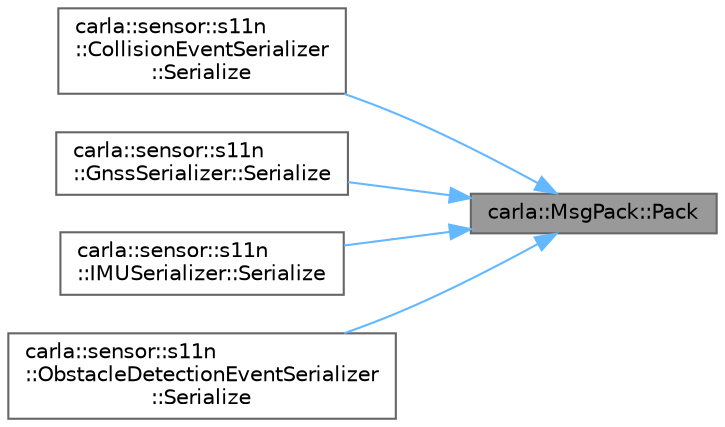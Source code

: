 digraph "carla::MsgPack::Pack"
{
 // INTERACTIVE_SVG=YES
 // LATEX_PDF_SIZE
  bgcolor="transparent";
  edge [fontname=Helvetica,fontsize=10,labelfontname=Helvetica,labelfontsize=10];
  node [fontname=Helvetica,fontsize=10,shape=box,height=0.2,width=0.4];
  rankdir="RL";
  Node1 [id="Node000001",label="carla::MsgPack::Pack",height=0.2,width=0.4,color="gray40", fillcolor="grey60", style="filled", fontcolor="black",tooltip=" "];
  Node1 -> Node2 [id="edge1_Node000001_Node000002",dir="back",color="steelblue1",style="solid",tooltip=" "];
  Node2 [id="Node000002",label="carla::sensor::s11n\l::CollisionEventSerializer\l::Serialize",height=0.2,width=0.4,color="grey40", fillcolor="white", style="filled",URL="$da/de4/classcarla_1_1sensor_1_1s11n_1_1CollisionEventSerializer.html#a1e902d850c0cbfdbfeb52024fd4d4e6f",tooltip=" "];
  Node1 -> Node3 [id="edge2_Node000001_Node000003",dir="back",color="steelblue1",style="solid",tooltip=" "];
  Node3 [id="Node000003",label="carla::sensor::s11n\l::GnssSerializer::Serialize",height=0.2,width=0.4,color="grey40", fillcolor="white", style="filled",URL="$d0/d49/classcarla_1_1sensor_1_1s11n_1_1GnssSerializer.html#a04fd0e615d15cbb23bfc50a9e165423e",tooltip=" "];
  Node1 -> Node4 [id="edge3_Node000001_Node000004",dir="back",color="steelblue1",style="solid",tooltip=" "];
  Node4 [id="Node000004",label="carla::sensor::s11n\l::IMUSerializer::Serialize",height=0.2,width=0.4,color="grey40", fillcolor="white", style="filled",URL="$dc/da1/classcarla_1_1sensor_1_1s11n_1_1IMUSerializer.html#ab89a131a8b624ebeb30b3fbc4a9a9849",tooltip=" "];
  Node1 -> Node5 [id="edge4_Node000001_Node000005",dir="back",color="steelblue1",style="solid",tooltip=" "];
  Node5 [id="Node000005",label="carla::sensor::s11n\l::ObstacleDetectionEventSerializer\l::Serialize",height=0.2,width=0.4,color="grey40", fillcolor="white", style="filled",URL="$d9/d82/classcarla_1_1sensor_1_1s11n_1_1ObstacleDetectionEventSerializer.html#a86d86551a1ba0a3a332ea2462bb5161e",tooltip=" "];
}
